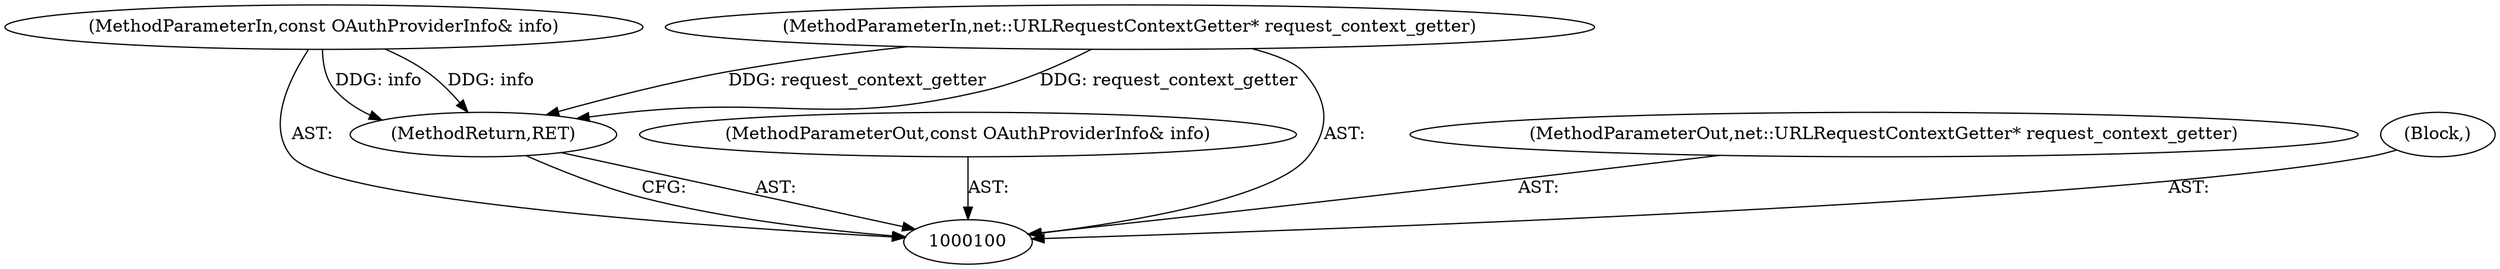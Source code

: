 digraph "0_Chrome_7cf563aba8f4b3bab68e9bfe43824d952241dcf7" {
"1000104" [label="(MethodReturn,RET)"];
"1000101" [label="(MethodParameterIn,const OAuthProviderInfo& info)"];
"1000110" [label="(MethodParameterOut,const OAuthProviderInfo& info)"];
"1000102" [label="(MethodParameterIn,net::URLRequestContextGetter* request_context_getter)"];
"1000111" [label="(MethodParameterOut,net::URLRequestContextGetter* request_context_getter)"];
"1000103" [label="(Block,)"];
"1000104" -> "1000100"  [label="AST: "];
"1000104" -> "1000100"  [label="CFG: "];
"1000102" -> "1000104"  [label="DDG: request_context_getter"];
"1000101" -> "1000104"  [label="DDG: info"];
"1000101" -> "1000100"  [label="AST: "];
"1000101" -> "1000104"  [label="DDG: info"];
"1000110" -> "1000100"  [label="AST: "];
"1000102" -> "1000100"  [label="AST: "];
"1000102" -> "1000104"  [label="DDG: request_context_getter"];
"1000111" -> "1000100"  [label="AST: "];
"1000103" -> "1000100"  [label="AST: "];
}
